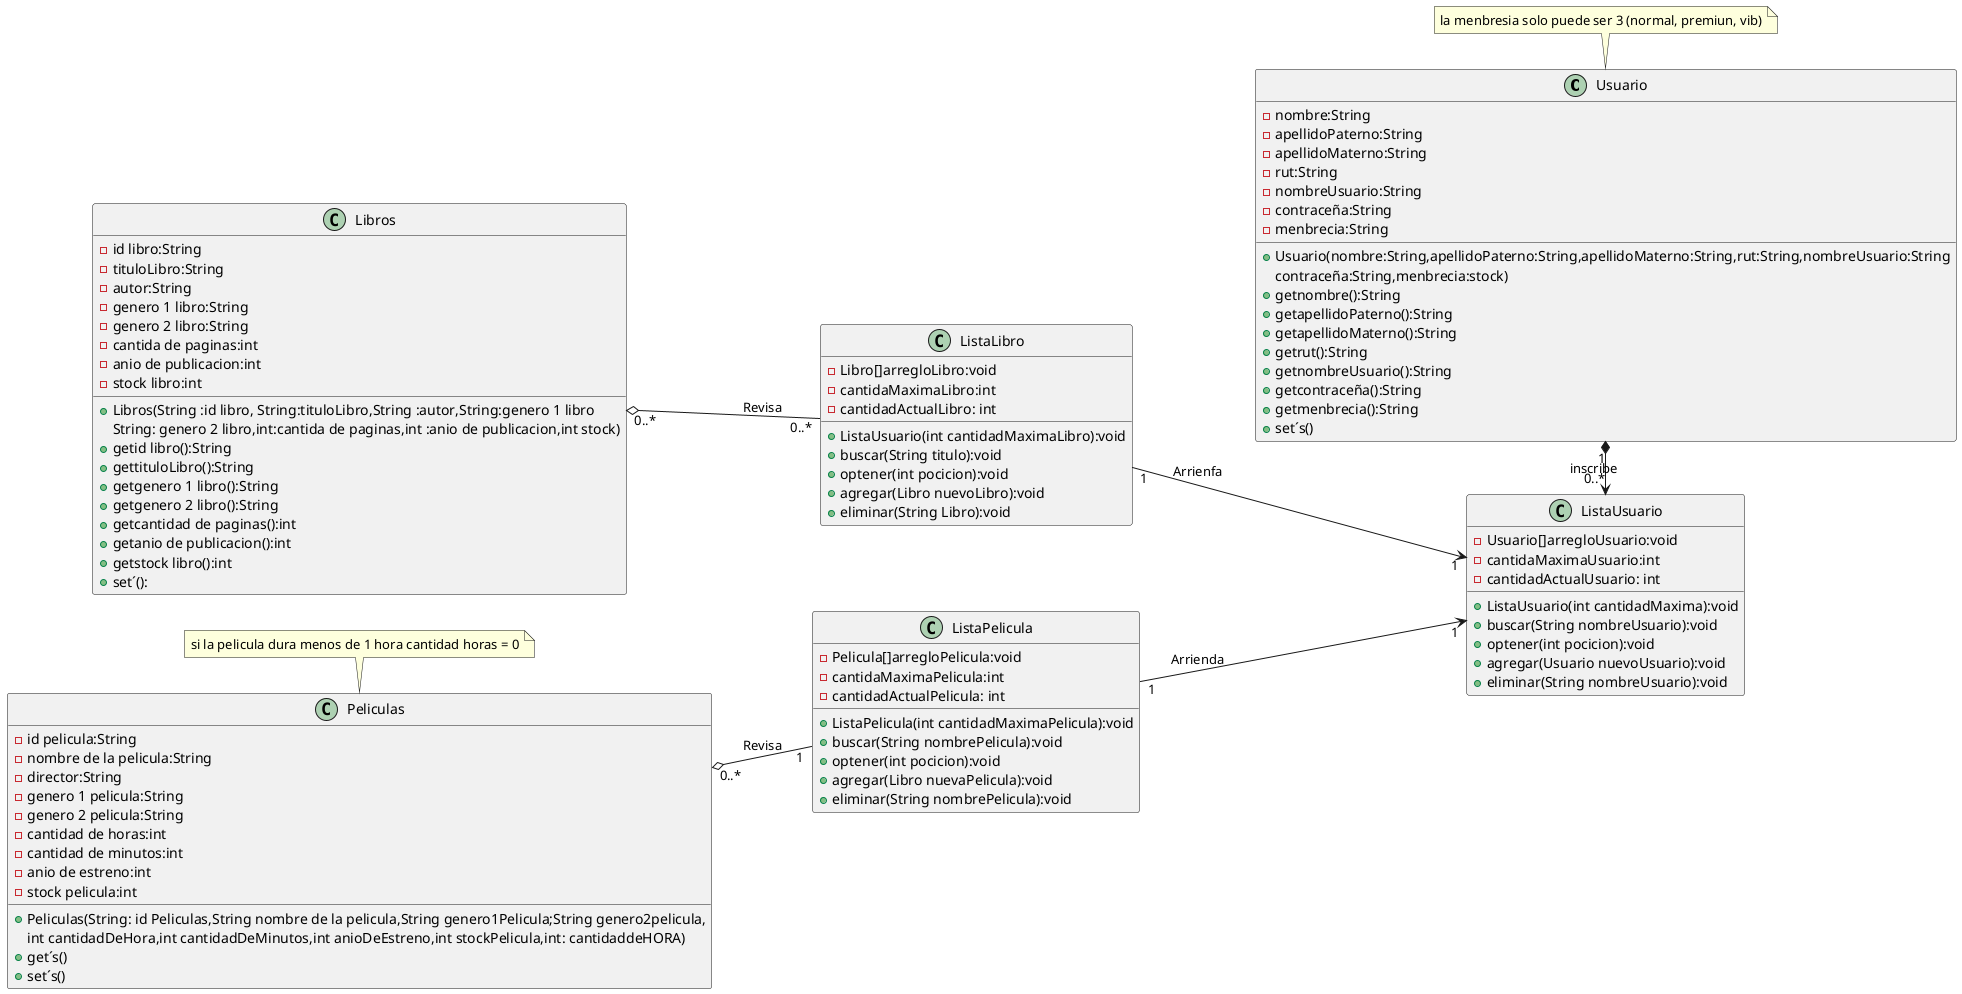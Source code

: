 @startuml
'https://plantuml.com/sequence-diagram

left to right direction

class  Usuario{
-nombre:String
-apellidoPaterno:String
-apellidoMaterno:String
-rut:String
-nombreUsuario:String
-contraceña:String
-menbrecia:String
+Usuario(nombre:String,apellidoPaterno:String,apellidoMaterno:String,rut:String,nombreUsuario:String
contraceña:String,menbrecia:stock)
+getnombre():String
+getapellidoPaterno():String
+getapellidoMaterno():String
+getrut():String
+getnombreUsuario():String
+getcontraceña():String
+getmenbrecia():String
+set´s()

}


class  Libros{

-id libro:String
-tituloLibro:String
-autor:String
-genero 1 libro:String
-genero 2 libro:String
-cantida de paginas:int
-anio de publicacion:int
-stock libro:int
+Libros(String :id libro, String:tituloLibro,String :autor,String:genero 1 libro
String: genero 2 libro,int:cantida de paginas,int :anio de publicacion,int stock)
+getid libro():String
+gettituloLibro():String
+getgenero 1 libro():String
+getgenero 2 libro():String
+getcantidad de paginas():int
+getanio de publicacion():int
+getstock libro():int
+set´():
}


class Peliculas{

-id pelicula:String
-nombre de la pelicula:String
-director:String
-genero 1 pelicula:String
-genero 2 pelicula:String
-cantidad de horas:int
-cantidad de minutos:int
-anio de estreno:int
-stock pelicula:int
+Peliculas(String: id Peliculas,String nombre de la pelicula,String genero1Pelicula;String genero2pelicula,
int cantidadDeHora,int cantidadDeMinutos,int anioDeEstreno,int stockPelicula,int: cantidaddeHORA)
+get´s()
+set´s()
}

class ListaUsuario{
-Usuario[]arregloUsuario:void
-cantidaMaximaUsuario:int
-cantidadActualUsuario: int
+ListaUsuario(int cantidadMaxima):void
+buscar(String nombreUsuario):void
+optener(int pocicion):void
+agregar(Usuario nuevoUsuario):void
+eliminar(String nombreUsuario):void
}
class ListaLibro{
-Libro[]arregloLibro:void
-cantidaMaximaLibro:int
-cantidadActualLibro: int
+ListaUsuario(int cantidadMaximaLibro):void
+buscar(String titulo):void
+optener(int pocicion):void
+agregar(Libro nuevoLibro):void
+eliminar(String Libro):void
}
class ListaPelicula{
-Pelicula[]arregloPelicula:void
-cantidaMaximaPelicula:int
-cantidadActualPelicula: int
+ListaPelicula(int cantidadMaximaPelicula):void
+buscar(String nombrePelicula):void
+optener(int pocicion):void
+agregar(Libro nuevaPelicula):void
+eliminar(String nombrePelicula):void
}

note "si la pelicula dura menos de 1 hora cantidad horas = 0" as N1
note "la menbresia solo puede ser 3 (normal, premiun, vib)" as N2

Usuario"1" *->"0..*" ListaUsuario:inscribe
Libros"0..*" o--"0..*" ListaLibro:Revisa
ListaLibro "1"-->"1"ListaUsuario:Arrienfa
Peliculas"0..*" o-- "1"ListaPelicula:Revisa
ListaPelicula"1" -->"1"ListaUsuario:Arrienda

N1->Peliculas
N2->Usuario

@enduml